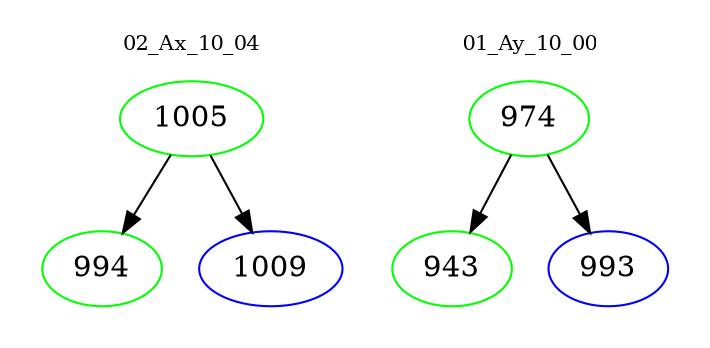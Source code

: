 digraph{
subgraph cluster_0 {
color = white
label = "02_Ax_10_04";
fontsize=10;
T0_1005 [label="1005", color="green"]
T0_1005 -> T0_994 [color="black"]
T0_994 [label="994", color="green"]
T0_1005 -> T0_1009 [color="black"]
T0_1009 [label="1009", color="blue"]
}
subgraph cluster_1 {
color = white
label = "01_Ay_10_00";
fontsize=10;
T1_974 [label="974", color="green"]
T1_974 -> T1_943 [color="black"]
T1_943 [label="943", color="green"]
T1_974 -> T1_993 [color="black"]
T1_993 [label="993", color="blue"]
}
}
